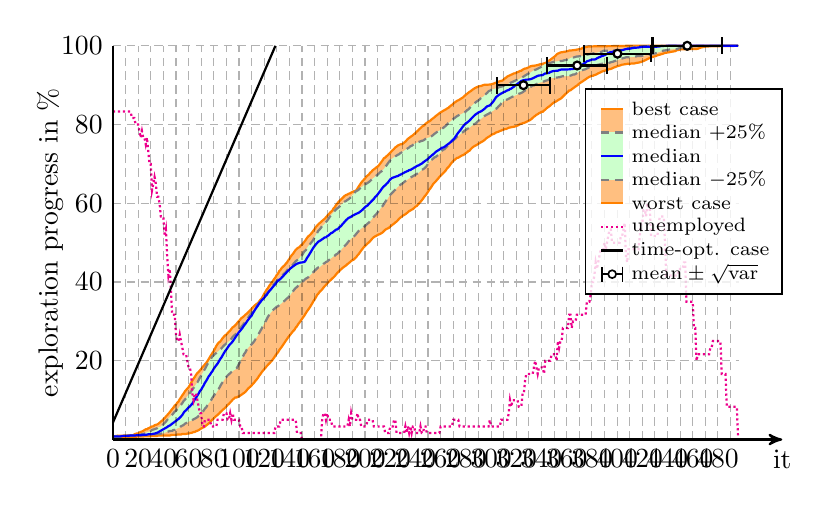 \begin{tikzpicture}[thick]


% plot data, scaled to 8cm
\begin{scope}[yscale=0.05, xscale=0.016]
\draw[draw=orange, fill=orange!50] (0.00, 0.50) -- (1.00, 0.57) -- (2.00, 0.57) -- (3.00, 0.57) -- (4.00, 0.57) -- (5.00, 0.57) -- (6.00, 0.57) -- (7.00, 0.64) -- (8.00, 0.64) -- (9.00, 0.64) -- (10.00, 0.64) -- (11.00, 0.64) -- (12.00, 0.64) -- (13.00, 0.67) -- (14.00, 0.67) -- (15.00, 0.67) -- (16.00, 0.67) -- (17.00, 0.67) -- (18.00, 0.67) -- (19.00, 0.75) -- (20.00, 0.75) -- (21.00, 0.75) -- (22.00, 0.75) -- (23.00, 0.75) -- (24.00, 0.75) -- (25.00, 0.82) -- (26.00, 0.84) -- (27.00, 0.84) -- (28.00, 0.84) -- (29.00, 0.84) -- (30.00, 0.84) -- (31.00, 0.92) -- (32.00, 0.92) -- (33.00, 0.92) -- (34.00, 0.92) -- (35.00, 0.92) -- (36.00, 1.02) -- (37.00, 1.02) -- (38.00, 1.02) -- (39.00, 1.02) -- (40.00, 1.02) -- (41.00, 1.02) -- (42.00, 1.02) -- (43.00, 1.02) -- (44.00, 1.02) -- (45.00, 1.02) -- (46.00, 1.11) -- (47.00, 1.18) -- (48.00, 1.18) -- (49.00, 1.18) -- (50.00, 1.18) -- (51.00, 1.27) -- (52.00, 1.27) -- (53.00, 1.27) -- (54.00, 1.27) -- (55.00, 1.41) -- (56.00, 1.43) -- (57.00, 1.43) -- (58.00, 1.43) -- (59.00, 1.51) -- (60.00, 1.51) -- (61.00, 1.66) -- (62.00, 1.68) -- (63.00, 1.77) -- (64.00, 1.92) -- (65.00, 1.94) -- (66.00, 2.14) -- (67.00, 2.24) -- (68.00, 2.38) -- (69.00, 2.60) -- (70.00, 2.80) -- (71.00, 2.99) -- (72.00, 3.11) -- (73.00, 3.31) -- (74.00, 3.60) -- (75.00, 3.82) -- (76.00, 4.09) -- (77.00, 4.41) -- (78.00, 4.77) -- (79.00, 5.09) -- (80.00, 5.36) -- (81.00, 5.72) -- (82.00, 5.99) -- (83.00, 6.25) -- (84.00, 6.54) -- (85.00, 6.89) -- (86.00, 7.19) -- (87.00, 7.50) -- (88.00, 7.77) -- (89.00, 8.08) -- (90.00, 8.38) -- (91.00, 8.80) -- (92.00, 9.04) -- (93.00, 9.43) -- (94.00, 9.73) -- (95.00, 10.14) -- (96.00, 10.39) -- (97.00, 10.67) -- (98.00, 10.67) -- (99.00, 10.86) -- (100.00, 10.99) -- (101.00, 11.18) -- (102.00, 11.38) -- (103.00, 11.64) -- (104.00, 11.83) -- (105.00, 12.09) -- (106.00, 12.46) -- (107.00, 12.84) -- (108.00, 13.16) -- (109.00, 13.42) -- (110.00, 13.74) -- (111.00, 14.15) -- (112.00, 14.45) -- (113.00, 14.90) -- (114.00, 15.24) -- (115.00, 15.67) -- (116.00, 16.19) -- (117.00, 16.59) -- (118.00, 17.09) -- (119.00, 17.48) -- (120.00, 17.86) -- (121.00, 18.22) -- (122.00, 18.63) -- (123.00, 18.98) -- (124.00, 19.30) -- (125.00, 19.65) -- (126.00, 20.00) -- (127.00, 20.41) -- (128.00, 20.87) -- (129.00, 21.38) -- (130.00, 21.83) -- (131.00, 22.17) -- (132.00, 22.75) -- (133.00, 23.17) -- (134.00, 23.58) -- (135.00, 24.08) -- (136.00, 24.53) -- (137.00, 25.04) -- (138.00, 25.48) -- (139.00, 25.95) -- (140.00, 26.34) -- (141.00, 26.77) -- (142.00, 27.17) -- (143.00, 27.56) -- (144.00, 27.87) -- (145.00, 28.42) -- (146.00, 28.78) -- (147.00, 29.32) -- (148.00, 29.72) -- (149.00, 30.16) -- (150.00, 30.65) -- (151.00, 31.11) -- (152.00, 31.53) -- (153.00, 32.09) -- (154.00, 32.58) -- (155.00, 33.03) -- (156.00, 33.46) -- (157.00, 34.00) -- (158.00, 34.53) -- (159.00, 35.13) -- (160.00, 35.57) -- (161.00, 36.11) -- (162.00, 36.73) -- (163.00, 37.06) -- (164.00, 37.53) -- (165.00, 37.81) -- (166.00, 38.13) -- (167.00, 38.58) -- (168.00, 38.95) -- (169.00, 39.27) -- (170.00, 39.66) -- (171.00, 39.98) -- (172.00, 40.29) -- (173.00, 40.59) -- (174.00, 40.91) -- (175.00, 41.19) -- (176.00, 41.52) -- (177.00, 41.91) -- (178.00, 42.33) -- (179.00, 42.61) -- (180.00, 42.97) -- (181.00, 43.25) -- (182.00, 43.52) -- (183.00, 43.78) -- (184.00, 44.02) -- (185.00, 44.24) -- (186.00, 44.55) -- (187.00, 44.78) -- (188.00, 45.05) -- (189.00, 45.34) -- (190.00, 45.58) -- (191.00, 45.70) -- (192.00, 46.05) -- (193.00, 46.30) -- (194.00, 46.76) -- (195.00, 47.11) -- (196.00, 47.57) -- (197.00, 48.02) -- (198.00, 48.42) -- (199.00, 48.85) -- (200.00, 49.18) -- (201.00, 49.46) -- (202.00, 49.80) -- (203.00, 50.05) -- (204.00, 50.38) -- (205.00, 50.75) -- (206.00, 51.12) -- (207.00, 51.41) -- (208.00, 51.59) -- (209.00, 51.75) -- (210.00, 51.95) -- (211.00, 52.10) -- (212.00, 52.20) -- (213.00, 52.43) -- (214.00, 52.61) -- (215.00, 52.94) -- (216.00, 53.26) -- (217.00, 53.48) -- (218.00, 53.61) -- (219.00, 53.78) -- (220.00, 54.08) -- (221.00, 54.36) -- (222.00, 54.61) -- (223.00, 54.83) -- (224.00, 55.14) -- (225.00, 55.35) -- (226.00, 55.69) -- (227.00, 56.05) -- (228.00, 56.36) -- (229.00, 56.59) -- (230.00, 56.87) -- (231.00, 57.03) -- (232.00, 57.22) -- (233.00, 57.47) -- (234.00, 57.72) -- (235.00, 58.03) -- (236.00, 58.16) -- (237.00, 58.38) -- (238.00, 58.54) -- (239.00, 58.83) -- (240.00, 59.15) -- (241.00, 59.31) -- (242.00, 59.66) -- (243.00, 60.02) -- (244.00, 60.37) -- (245.00, 60.75) -- (246.00, 61.16) -- (247.00, 61.65) -- (248.00, 62.03) -- (249.00, 62.45) -- (250.00, 62.94) -- (251.00, 63.47) -- (252.00, 63.85) -- (253.00, 64.35) -- (254.00, 64.87) -- (255.00, 65.23) -- (256.00, 65.54) -- (257.00, 65.91) -- (258.00, 66.29) -- (259.00, 66.67) -- (260.00, 66.99) -- (261.00, 67.32) -- (262.00, 67.66) -- (263.00, 67.97) -- (264.00, 68.32) -- (265.00, 68.83) -- (266.00, 69.14) -- (267.00, 69.52) -- (268.00, 70.00) -- (269.00, 70.39) -- (270.00, 70.75) -- (271.00, 71.01) -- (272.00, 71.28) -- (273.00, 71.53) -- (274.00, 71.58) -- (275.00, 71.79) -- (276.00, 71.99) -- (277.00, 72.17) -- (278.00, 72.26) -- (279.00, 72.50) -- (280.00, 72.76) -- (281.00, 72.95) -- (282.00, 73.25) -- (283.00, 73.38) -- (284.00, 73.81) -- (285.00, 74.11) -- (286.00, 74.36) -- (287.00, 74.56) -- (288.00, 74.71) -- (289.00, 74.90) -- (290.00, 75.13) -- (291.00, 75.30) -- (292.00, 75.52) -- (293.00, 75.67) -- (294.00, 75.88) -- (295.00, 76.13) -- (296.00, 76.44) -- (297.00, 76.68) -- (298.00, 76.87) -- (299.00, 77.06) -- (300.00, 77.29) -- (301.00, 77.54) -- (302.00, 77.58) -- (303.00, 77.77) -- (304.00, 77.98) -- (305.00, 78.09) -- (306.00, 78.20) -- (307.00, 78.37) -- (308.00, 78.46) -- (309.00, 78.63) -- (310.00, 78.72) -- (311.00, 78.87) -- (312.00, 78.87) -- (313.00, 79.02) -- (314.00, 79.19) -- (315.00, 79.25) -- (316.00, 79.32) -- (317.00, 79.40) -- (318.00, 79.43) -- (319.00, 79.51) -- (320.00, 79.64) -- (321.00, 79.75) -- (322.00, 79.92) -- (323.00, 80.12) -- (324.00, 80.19) -- (325.00, 80.32) -- (326.00, 80.39) -- (327.00, 80.53) -- (328.00, 80.69) -- (329.00, 80.84) -- (330.00, 81.01) -- (331.00, 81.17) -- (332.00, 81.40) -- (333.00, 81.69) -- (334.00, 82.00) -- (335.00, 82.18) -- (336.00, 82.49) -- (337.00, 82.63) -- (338.00, 82.87) -- (339.00, 83.02) -- (340.00, 83.24) -- (341.00, 83.26) -- (342.00, 83.56) -- (343.00, 83.80) -- (344.00, 84.13) -- (345.00, 84.36) -- (346.00, 84.58) -- (347.00, 84.84) -- (348.00, 85.14) -- (349.00, 85.40) -- (350.00, 85.65) -- (351.00, 85.76) -- (352.00, 85.98) -- (353.00, 86.16) -- (354.00, 86.38) -- (355.00, 86.52) -- (356.00, 86.79) -- (357.00, 87.10) -- (358.00, 87.43) -- (359.00, 87.74) -- (360.00, 88.03) -- (361.00, 88.33) -- (362.00, 88.64) -- (363.00, 88.69) -- (364.00, 88.97) -- (365.00, 89.20) -- (366.00, 89.42) -- (367.00, 89.67) -- (368.00, 89.86) -- (369.00, 90.12) -- (370.00, 90.42) -- (371.00, 90.64) -- (372.00, 90.84) -- (373.00, 91.05) -- (374.00, 91.28) -- (375.00, 91.49) -- (376.00, 91.72) -- (377.00, 91.93) -- (378.00, 92.11) -- (379.00, 92.28) -- (380.00, 92.38) -- (381.00, 92.40) -- (382.00, 92.59) -- (383.00, 92.64) -- (384.00, 92.81) -- (385.00, 93.01) -- (386.00, 93.13) -- (387.00, 93.30) -- (388.00, 93.46) -- (389.00, 93.57) -- (390.00, 93.69) -- (391.00, 93.76) -- (392.00, 93.84) -- (393.00, 93.97) -- (394.00, 94.12) -- (395.00, 94.12) -- (396.00, 94.27) -- (397.00, 94.43) -- (398.00, 94.56) -- (399.00, 94.66) -- (400.00, 94.81) -- (401.00, 94.90) -- (402.00, 94.98) -- (403.00, 95.09) -- (404.00, 95.21) -- (405.00, 95.24) -- (406.00, 95.31) -- (407.00, 95.36) -- (408.00, 95.42) -- (409.00, 95.42) -- (410.00, 95.42) -- (411.00, 95.48) -- (412.00, 95.48) -- (413.00, 95.49) -- (414.00, 95.55) -- (415.00, 95.63) -- (416.00, 95.70) -- (417.00, 95.73) -- (418.00, 95.81) -- (419.00, 95.91) -- (420.00, 96.02) -- (421.00, 96.15) -- (422.00, 96.30) -- (423.00, 96.44) -- (424.00, 96.62) -- (425.00, 96.76) -- (426.00, 96.94) -- (427.00, 97.10) -- (428.00, 97.15) -- (429.00, 97.25) -- (430.00, 97.33) -- (431.00, 97.44) -- (432.00, 97.60) -- (433.00, 97.69) -- (434.00, 97.76) -- (435.00, 97.86) -- (436.00, 97.94) -- (437.00, 98.08) -- (438.00, 98.19) -- (439.00, 98.24) -- (440.00, 98.30) -- (441.00, 98.34) -- (442.00, 98.40) -- (443.00, 98.49) -- (444.00, 98.53) -- (445.00, 98.59) -- (446.00, 98.64) -- (447.00, 98.80) -- (448.00, 98.94) -- (449.00, 98.95) -- (450.00, 99.07) -- (451.00, 99.11) -- (452.00, 99.11) -- (453.00, 99.12) -- (454.00, 99.14) -- (455.00, 99.14) -- (456.00, 99.15) -- (457.00, 99.15) -- (458.00, 99.16) -- (459.00, 99.16) -- (460.00, 99.16) -- (461.00, 99.17) -- (462.00, 99.18) -- (463.00, 99.20) -- (464.00, 99.25) -- (465.00, 99.38) -- (466.00, 99.51) -- (467.00, 99.61) -- (468.00, 99.66) -- (469.00, 99.72) -- (470.00, 99.79) -- (471.00, 99.79) -- (472.00, 99.83) -- (473.00, 99.86) -- (474.00, 99.87) -- (475.00, 99.87) -- (476.00, 99.88) -- (477.00, 99.88) -- (478.00, 99.91) -- (479.00, 99.91) -- (480.00, 99.91) -- (481.00, 99.91) -- (482.00, 99.92) -- (483.00, 99.92) -- (484.00, 99.92) -- (485.00, 99.92) -- (486.00, 99.92) -- (487.00, 99.92) -- (488.00, 99.92) -- (489.00, 99.93) -- (490.00, 99.94) -- (491.00, 99.94) -- (492.00, 99.96) -- (493.00, 99.98) -- (494.00, 99.99) -- (495.00, 99.99) -- (496.00, 100.00) -- (496.00, 100.00) -- (495.00, 100.00) -- (494.00, 100.00) -- (493.00, 100.00) -- (492.00, 100.00) -- (491.00, 100.00) -- (490.00, 100.00) -- (489.00, 100.00) -- (488.00, 100.00) -- (487.00, 100.00) -- (486.00, 100.00) -- (485.00, 100.00) -- (484.00, 100.00) -- (483.00, 100.00) -- (482.00, 100.00) -- (481.00, 100.00) -- (480.00, 100.00) -- (479.00, 100.00) -- (478.00, 100.00) -- (477.00, 100.00) -- (476.00, 100.00) -- (475.00, 100.00) -- (474.00, 100.00) -- (473.00, 100.00) -- (472.00, 100.00) -- (471.00, 100.00) -- (470.00, 100.00) -- (469.00, 100.00) -- (468.00, 100.00) -- (467.00, 100.00) -- (466.00, 100.00) -- (465.00, 100.00) -- (464.00, 100.00) -- (463.00, 100.00) -- (462.00, 100.00) -- (461.00, 100.00) -- (460.00, 100.00) -- (459.00, 100.00) -- (458.00, 100.00) -- (457.00, 100.00) -- (456.00, 100.00) -- (455.00, 100.00) -- (454.00, 100.00) -- (453.00, 100.00) -- (452.00, 100.00) -- (451.00, 100.00) -- (450.00, 100.00) -- (449.00, 100.00) -- (448.00, 100.00) -- (447.00, 100.00) -- (446.00, 100.00) -- (445.00, 100.00) -- (444.00, 100.00) -- (443.00, 100.00) -- (442.00, 100.00) -- (441.00, 100.00) -- (440.00, 100.00) -- (439.00, 100.00) -- (438.00, 100.00) -- (437.00, 100.00) -- (436.00, 100.00) -- (435.00, 100.00) -- (434.00, 100.00) -- (433.00, 100.00) -- (432.00, 100.00) -- (431.00, 100.00) -- (430.00, 100.00) -- (429.00, 100.00) -- (428.00, 100.00) -- (427.00, 100.00) -- (426.00, 100.00) -- (425.00, 100.00) -- (424.00, 100.00) -- (423.00, 100.00) -- (422.00, 100.00) -- (421.00, 100.00) -- (420.00, 100.00) -- (419.00, 100.00) -- (418.00, 100.00) -- (417.00, 100.00) -- (416.00, 100.00) -- (415.00, 100.00) -- (414.00, 100.00) -- (413.00, 100.00) -- (412.00, 100.00) -- (411.00, 100.00) -- (410.00, 100.00) -- (409.00, 100.00) -- (408.00, 100.00) -- (407.00, 100.00) -- (406.00, 99.96) -- (405.00, 99.95) -- (404.00, 99.95) -- (403.00, 99.95) -- (402.00, 99.95) -- (401.00, 99.95) -- (400.00, 99.95) -- (399.00, 99.95) -- (398.00, 99.94) -- (397.00, 99.93) -- (396.00, 99.92) -- (395.00, 99.92) -- (394.00, 99.92) -- (393.00, 99.92) -- (392.00, 99.91) -- (391.00, 99.91) -- (390.00, 99.91) -- (389.00, 99.91) -- (388.00, 99.91) -- (387.00, 99.91) -- (386.00, 99.91) -- (385.00, 99.91) -- (384.00, 99.91) -- (383.00, 99.89) -- (382.00, 99.87) -- (381.00, 99.86) -- (380.00, 99.85) -- (379.00, 99.85) -- (378.00, 99.81) -- (377.00, 99.81) -- (376.00, 99.73) -- (375.00, 99.66) -- (374.00, 99.63) -- (373.00, 99.51) -- (372.00, 99.33) -- (371.00, 99.20) -- (370.00, 99.16) -- (369.00, 99.09) -- (368.00, 99.04) -- (367.00, 98.94) -- (366.00, 98.92) -- (365.00, 98.89) -- (364.00, 98.84) -- (363.00, 98.82) -- (362.00, 98.79) -- (361.00, 98.67) -- (360.00, 98.60) -- (359.00, 98.51) -- (358.00, 98.50) -- (357.00, 98.41) -- (356.00, 98.36) -- (355.00, 98.31) -- (354.00, 98.15) -- (353.00, 98.01) -- (352.00, 97.80) -- (351.00, 97.43) -- (350.00, 97.18) -- (349.00, 96.94) -- (348.00, 96.70) -- (347.00, 96.46) -- (346.00, 96.24) -- (345.00, 96.07) -- (344.00, 95.80) -- (343.00, 95.60) -- (342.00, 95.54) -- (341.00, 95.44) -- (340.00, 95.39) -- (339.00, 95.33) -- (338.00, 95.20) -- (337.00, 95.12) -- (336.00, 95.05) -- (335.00, 94.99) -- (334.00, 94.92) -- (333.00, 94.92) -- (332.00, 94.86) -- (331.00, 94.76) -- (330.00, 94.57) -- (329.00, 94.41) -- (328.00, 94.28) -- (327.00, 94.23) -- (326.00, 94.10) -- (325.00, 93.92) -- (324.00, 93.67) -- (323.00, 93.63) -- (322.00, 93.44) -- (321.00, 93.30) -- (320.00, 93.18) -- (319.00, 93.01) -- (318.00, 92.99) -- (317.00, 92.79) -- (316.00, 92.68) -- (315.00, 92.51) -- (314.00, 92.38) -- (313.00, 92.23) -- (312.00, 91.94) -- (311.00, 91.74) -- (310.00, 91.44) -- (309.00, 91.16) -- (308.00, 91.09) -- (307.00, 91.01) -- (306.00, 90.88) -- (305.00, 90.77) -- (304.00, 90.64) -- (303.00, 90.56) -- (302.00, 90.39) -- (301.00, 90.31) -- (300.00, 90.21) -- (299.00, 90.16) -- (298.00, 90.14) -- (297.00, 90.12) -- (296.00, 90.11) -- (295.00, 90.11) -- (294.00, 90.04) -- (293.00, 89.91) -- (292.00, 89.78) -- (291.00, 89.76) -- (290.00, 89.67) -- (289.00, 89.53) -- (288.00, 89.40) -- (287.00, 89.22) -- (286.00, 89.00) -- (285.00, 88.79) -- (284.00, 88.51) -- (283.00, 88.33) -- (282.00, 88.08) -- (281.00, 87.82) -- (280.00, 87.56) -- (279.00, 87.29) -- (278.00, 86.98) -- (277.00, 86.74) -- (276.00, 86.56) -- (275.00, 86.34) -- (274.00, 86.17) -- (273.00, 86.03) -- (272.00, 85.78) -- (271.00, 85.59) -- (270.00, 85.28) -- (269.00, 85.00) -- (268.00, 84.78) -- (267.00, 84.52) -- (266.00, 84.21) -- (265.00, 84.07) -- (264.00, 83.82) -- (263.00, 83.67) -- (262.00, 83.47) -- (261.00, 83.30) -- (260.00, 83.10) -- (259.00, 82.88) -- (258.00, 82.62) -- (257.00, 82.38) -- (256.00, 82.12) -- (255.00, 81.84) -- (254.00, 81.59) -- (253.00, 81.36) -- (252.00, 81.04) -- (251.00, 80.82) -- (250.00, 80.65) -- (249.00, 80.42) -- (248.00, 80.20) -- (247.00, 79.81) -- (246.00, 79.64) -- (245.00, 79.42) -- (244.00, 79.08) -- (243.00, 78.84) -- (242.00, 78.45) -- (241.00, 78.19) -- (240.00, 77.83) -- (239.00, 77.60) -- (238.00, 77.29) -- (237.00, 77.06) -- (236.00, 76.85) -- (235.00, 76.61) -- (234.00, 76.37) -- (233.00, 76.01) -- (232.00, 75.65) -- (231.00, 75.40) -- (230.00, 75.14) -- (229.00, 75.02) -- (228.00, 74.97) -- (227.00, 74.82) -- (226.00, 74.67) -- (225.00, 74.39) -- (224.00, 74.20) -- (223.00, 73.81) -- (222.00, 73.52) -- (221.00, 73.21) -- (220.00, 72.83) -- (219.00, 72.51) -- (218.00, 72.20) -- (217.00, 71.94) -- (216.00, 71.60) -- (215.00, 71.46) -- (214.00, 70.96) -- (213.00, 70.50) -- (212.00, 70.09) -- (211.00, 69.66) -- (210.00, 69.32) -- (209.00, 69.13) -- (208.00, 68.84) -- (207.00, 68.62) -- (206.00, 68.37) -- (205.00, 67.98) -- (204.00, 67.74) -- (203.00, 67.28) -- (202.00, 67.05) -- (201.00, 66.75) -- (200.00, 66.32) -- (199.00, 65.97) -- (198.00, 65.65) -- (197.00, 65.22) -- (196.00, 64.77) -- (195.00, 64.28) -- (194.00, 63.77) -- (193.00, 63.26) -- (192.00, 63.12) -- (191.00, 63.02) -- (190.00, 62.90) -- (189.00, 62.71) -- (188.00, 62.50) -- (187.00, 62.44) -- (186.00, 62.23) -- (185.00, 62.10) -- (184.00, 61.93) -- (183.00, 61.64) -- (182.00, 61.31) -- (181.00, 60.98) -- (180.00, 60.67) -- (179.00, 60.35) -- (178.00, 59.93) -- (177.00, 59.57) -- (176.00, 59.02) -- (175.00, 58.73) -- (174.00, 58.12) -- (173.00, 57.85) -- (172.00, 57.52) -- (171.00, 57.15) -- (170.00, 56.82) -- (169.00, 56.45) -- (168.00, 56.08) -- (167.00, 55.82) -- (166.00, 55.54) -- (165.00, 55.22) -- (164.00, 55.00) -- (163.00, 54.69) -- (162.00, 54.34) -- (161.00, 53.97) -- (160.00, 53.47) -- (159.00, 53.02) -- (158.00, 52.57) -- (157.00, 52.20) -- (156.00, 51.86) -- (155.00, 51.63) -- (154.00, 51.21) -- (153.00, 50.73) -- (152.00, 50.30) -- (151.00, 49.90) -- (150.00, 49.49) -- (149.00, 49.27) -- (148.00, 48.86) -- (147.00, 48.74) -- (146.00, 48.46) -- (145.00, 48.18) -- (144.00, 47.73) -- (143.00, 47.23) -- (142.00, 46.88) -- (141.00, 46.48) -- (140.00, 45.86) -- (139.00, 45.46) -- (138.00, 44.92) -- (137.00, 44.60) -- (136.00, 44.20) -- (135.00, 43.92) -- (134.00, 43.62) -- (133.00, 43.12) -- (132.00, 42.81) -- (131.00, 42.15) -- (130.00, 41.82) -- (129.00, 41.21) -- (128.00, 40.79) -- (127.00, 40.31) -- (126.00, 39.88) -- (125.00, 39.45) -- (124.00, 39.04) -- (123.00, 38.47) -- (122.00, 38.08) -- (121.00, 37.55) -- (120.00, 37.06) -- (119.00, 36.37) -- (118.00, 35.85) -- (117.00, 35.51) -- (116.00, 35.08) -- (115.00, 34.62) -- (114.00, 34.45) -- (113.00, 34.19) -- (112.00, 33.89) -- (111.00, 33.61) -- (110.00, 33.20) -- (109.00, 32.86) -- (108.00, 32.55) -- (107.00, 32.22) -- (106.00, 31.91) -- (105.00, 31.69) -- (104.00, 31.36) -- (103.00, 31.07) -- (102.00, 30.88) -- (101.00, 30.49) -- (100.00, 30.11) -- (99.00, 29.78) -- (98.00, 29.33) -- (97.00, 29.01) -- (96.00, 28.71) -- (95.00, 28.51) -- (94.00, 28.12) -- (93.00, 27.67) -- (92.00, 27.38) -- (91.00, 27.05) -- (90.00, 26.66) -- (89.00, 26.46) -- (88.00, 26.13) -- (87.00, 25.75) -- (86.00, 25.26) -- (85.00, 24.84) -- (84.00, 24.66) -- (83.00, 24.27) -- (82.00, 23.75) -- (81.00, 23.12) -- (80.00, 22.48) -- (79.00, 22.03) -- (78.00, 21.50) -- (77.00, 21.00) -- (76.00, 20.44) -- (75.00, 19.93) -- (74.00, 19.47) -- (73.00, 19.12) -- (72.00, 18.72) -- (71.00, 18.38) -- (70.00, 17.89) -- (69.00, 17.56) -- (68.00, 17.16) -- (67.00, 16.91) -- (66.00, 16.47) -- (65.00, 15.94) -- (64.00, 15.48) -- (63.00, 14.96) -- (62.00, 14.44) -- (61.00, 13.83) -- (60.00, 13.28) -- (59.00, 12.93) -- (58.00, 12.57) -- (57.00, 12.19) -- (56.00, 11.64) -- (55.00, 11.22) -- (54.00, 10.71) -- (53.00, 10.25) -- (52.00, 9.63) -- (51.00, 9.36) -- (50.00, 8.83) -- (49.00, 8.64) -- (48.00, 8.14) -- (47.00, 7.75) -- (46.00, 7.35) -- (45.00, 6.90) -- (44.00, 6.57) -- (43.00, 6.18) -- (42.00, 5.85) -- (41.00, 5.42) -- (40.00, 5.16) -- (39.00, 4.77) -- (38.00, 4.57) -- (37.00, 4.26) -- (36.00, 4.00) -- (35.00, 3.80) -- (34.00, 3.73) -- (33.00, 3.62) -- (32.00, 3.34) -- (31.00, 3.34) -- (30.00, 3.18) -- (29.00, 2.96) -- (28.00, 2.85) -- (27.00, 2.60) -- (26.00, 2.59) -- (25.00, 2.41) -- (24.00, 2.18) -- (23.00, 2.04) -- (22.00, 1.94) -- (21.00, 1.77) -- (20.00, 1.55) -- (19.00, 1.55) -- (18.00, 1.46) -- (17.00, 1.31) -- (16.00, 1.12) -- (15.00, 1.12) -- (14.00, 1.12) -- (13.00, 1.09) -- (12.00, 1.04) -- (11.00, 1.04) -- (10.00, 1.04) -- (9.00, 1.04) -- (8.00, 0.98) -- (7.00, 0.97) -- (6.00, 0.97) -- (5.00, 0.97) -- (4.00, 0.97) -- (3.00, 0.91) -- (2.00, 0.88) -- (1.00, 0.83) -- (0.00, 0.72);
\draw[gray, densely dashed, fill=green!20] (0.00, 0.63) -- (1.00, 0.72) -- (2.00, 0.73) -- (3.00, 0.73) -- (4.00, 0.73) -- (5.00, 0.73) -- (6.00, 0.73) -- (7.00, 0.84) -- (8.00, 0.84) -- (9.00, 0.84) -- (10.00, 0.84) -- (11.00, 0.84) -- (12.00, 0.84) -- (13.00, 0.93) -- (14.00, 0.98) -- (15.00, 1.01) -- (16.00, 1.01) -- (17.00, 1.02) -- (18.00, 1.02) -- (19.00, 1.04) -- (20.00, 1.04) -- (21.00, 1.05) -- (22.00, 1.05) -- (23.00, 1.05) -- (24.00, 1.10) -- (25.00, 1.11) -- (26.00, 1.12) -- (27.00, 1.12) -- (28.00, 1.12) -- (29.00, 1.12) -- (30.00, 1.12) -- (31.00, 1.18) -- (32.00, 1.18) -- (33.00, 1.29) -- (34.00, 1.38) -- (35.00, 1.38) -- (36.00, 1.38) -- (37.00, 1.38) -- (38.00, 1.48) -- (39.00, 1.55) -- (40.00, 1.61) -- (41.00, 1.73) -- (42.00, 1.82) -- (43.00, 1.96) -- (44.00, 2.04) -- (45.00, 2.15) -- (46.00, 2.20) -- (47.00, 2.20) -- (48.00, 2.45) -- (49.00, 2.45) -- (50.00, 2.60) -- (51.00, 2.80) -- (52.00, 2.97) -- (53.00, 3.08) -- (54.00, 3.38) -- (55.00, 3.54) -- (56.00, 3.66) -- (57.00, 3.99) -- (58.00, 4.17) -- (59.00, 4.31) -- (60.00, 4.52) -- (61.00, 4.71) -- (62.00, 4.79) -- (63.00, 4.95) -- (64.00, 5.17) -- (65.00, 5.31) -- (66.00, 5.49) -- (67.00, 5.70) -- (68.00, 6.00) -- (69.00, 6.20) -- (70.00, 6.54) -- (71.00, 6.99) -- (72.00, 7.37) -- (73.00, 7.88) -- (74.00, 8.18) -- (75.00, 8.74) -- (76.00, 9.23) -- (77.00, 9.54) -- (78.00, 10.06) -- (79.00, 10.65) -- (80.00, 11.10) -- (81.00, 11.56) -- (82.00, 11.83) -- (83.00, 12.42) -- (84.00, 12.90) -- (85.00, 13.49) -- (86.00, 14.09) -- (87.00, 14.54) -- (88.00, 15.00) -- (89.00, 15.52) -- (90.00, 15.89) -- (91.00, 16.29) -- (92.00, 16.57) -- (93.00, 16.85) -- (94.00, 17.15) -- (95.00, 17.35) -- (96.00, 17.63) -- (97.00, 17.78) -- (98.00, 18.05) -- (99.00, 18.57) -- (100.00, 19.20) -- (101.00, 19.80) -- (102.00, 20.53) -- (103.00, 20.97) -- (104.00, 21.69) -- (105.00, 22.08) -- (106.00, 22.75) -- (107.00, 23.22) -- (108.00, 23.59) -- (109.00, 23.88) -- (110.00, 24.20) -- (111.00, 24.53) -- (112.00, 24.92) -- (113.00, 25.46) -- (114.00, 25.91) -- (115.00, 26.40) -- (116.00, 27.05) -- (117.00, 27.62) -- (118.00, 28.17) -- (119.00, 28.86) -- (120.00, 29.50) -- (121.00, 29.95) -- (122.00, 30.56) -- (123.00, 31.19) -- (124.00, 31.66) -- (125.00, 32.13) -- (126.00, 32.52) -- (127.00, 32.87) -- (128.00, 33.19) -- (129.00, 33.45) -- (130.00, 33.74) -- (131.00, 33.88) -- (132.00, 34.13) -- (133.00, 34.43) -- (134.00, 34.65) -- (135.00, 34.98) -- (136.00, 35.20) -- (137.00, 35.51) -- (138.00, 35.82) -- (139.00, 36.03) -- (140.00, 36.45) -- (141.00, 36.87) -- (142.00, 37.34) -- (143.00, 37.72) -- (144.00, 38.15) -- (145.00, 38.52) -- (146.00, 38.72) -- (147.00, 39.10) -- (148.00, 39.36) -- (149.00, 39.72) -- (150.00, 40.02) -- (151.00, 40.22) -- (152.00, 40.56) -- (153.00, 40.86) -- (154.00, 41.01) -- (155.00, 41.23) -- (156.00, 41.58) -- (157.00, 41.88) -- (158.00, 42.24) -- (159.00, 42.55) -- (160.00, 42.86) -- (161.00, 43.15) -- (162.00, 43.49) -- (163.00, 43.73) -- (164.00, 43.77) -- (165.00, 44.11) -- (166.00, 44.34) -- (167.00, 44.63) -- (168.00, 44.81) -- (169.00, 45.11) -- (170.00, 45.20) -- (171.00, 45.50) -- (172.00, 45.75) -- (173.00, 46.03) -- (174.00, 46.25) -- (175.00, 46.55) -- (176.00, 46.70) -- (177.00, 47.01) -- (178.00, 47.15) -- (179.00, 47.51) -- (180.00, 47.86) -- (181.00, 48.18) -- (182.00, 48.59) -- (183.00, 48.92) -- (184.00, 49.21) -- (185.00, 49.54) -- (186.00, 49.93) -- (187.00, 50.33) -- (188.00, 50.70) -- (189.00, 51.02) -- (190.00, 51.30) -- (191.00, 51.51) -- (192.00, 51.83) -- (193.00, 52.23) -- (194.00, 52.61) -- (195.00, 52.99) -- (196.00, 53.30) -- (197.00, 53.60) -- (198.00, 53.80) -- (199.00, 54.02) -- (200.00, 54.21) -- (201.00, 54.54) -- (202.00, 54.85) -- (203.00, 55.08) -- (204.00, 55.50) -- (205.00, 55.77) -- (206.00, 56.32) -- (207.00, 56.57) -- (208.00, 56.96) -- (209.00, 57.27) -- (210.00, 57.70) -- (211.00, 58.09) -- (212.00, 58.58) -- (213.00, 59.01) -- (214.00, 59.32) -- (215.00, 59.80) -- (216.00, 60.34) -- (217.00, 60.79) -- (218.00, 61.20) -- (219.00, 61.76) -- (220.00, 62.13) -- (221.00, 62.50) -- (222.00, 62.81) -- (223.00, 63.15) -- (224.00, 63.46) -- (225.00, 63.79) -- (226.00, 64.21) -- (227.00, 64.38) -- (228.00, 64.70) -- (229.00, 64.90) -- (230.00, 65.10) -- (231.00, 65.40) -- (232.00, 65.63) -- (233.00, 65.86) -- (234.00, 66.11) -- (235.00, 66.32) -- (236.00, 66.52) -- (237.00, 66.71) -- (238.00, 66.89) -- (239.00, 67.07) -- (240.00, 67.26) -- (241.00, 67.47) -- (242.00, 67.63) -- (243.00, 67.93) -- (244.00, 68.20) -- (245.00, 68.52) -- (246.00, 68.63) -- (247.00, 68.87) -- (248.00, 69.16) -- (249.00, 69.53) -- (250.00, 70.05) -- (251.00, 70.49) -- (252.00, 70.86) -- (253.00, 71.08) -- (254.00, 71.35) -- (255.00, 71.65) -- (256.00, 71.75) -- (257.00, 72.02) -- (258.00, 72.23) -- (259.00, 72.58) -- (260.00, 73.00) -- (261.00, 73.34) -- (262.00, 73.65) -- (263.00, 73.71) -- (264.00, 74.10) -- (265.00, 74.38) -- (266.00, 74.70) -- (267.00, 74.97) -- (268.00, 75.40) -- (269.00, 75.67) -- (270.00, 76.01) -- (271.00, 76.26) -- (272.00, 76.52) -- (273.00, 76.91) -- (274.00, 77.08) -- (275.00, 77.38) -- (276.00, 77.65) -- (277.00, 77.91) -- (278.00, 78.14) -- (279.00, 78.45) -- (280.00, 78.61) -- (281.00, 78.90) -- (282.00, 79.03) -- (283.00, 79.28) -- (284.00, 79.51) -- (285.00, 79.78) -- (286.00, 79.97) -- (287.00, 80.17) -- (288.00, 80.30) -- (289.00, 80.67) -- (290.00, 80.93) -- (291.00, 81.24) -- (292.00, 81.45) -- (293.00, 81.69) -- (294.00, 82.03) -- (295.00, 82.22) -- (296.00, 82.40) -- (297.00, 82.58) -- (298.00, 82.71) -- (299.00, 82.94) -- (300.00, 83.14) -- (301.00, 83.40) -- (302.00, 83.55) -- (303.00, 83.85) -- (304.00, 84.00) -- (305.00, 84.27) -- (306.00, 84.65) -- (307.00, 84.91) -- (308.00, 85.32) -- (309.00, 85.60) -- (310.00, 85.87) -- (311.00, 86.11) -- (312.00, 86.26) -- (313.00, 86.39) -- (314.00, 86.56) -- (315.00, 86.74) -- (316.00, 86.90) -- (317.00, 87.07) -- (318.00, 87.20) -- (319.00, 87.37) -- (320.00, 87.49) -- (321.00, 87.65) -- (322.00, 87.81) -- (323.00, 87.91) -- (324.00, 88.04) -- (325.00, 88.20) -- (326.00, 88.44) -- (327.00, 88.65) -- (328.00, 88.89) -- (329.00, 89.09) -- (330.00, 89.37) -- (331.00, 89.54) -- (332.00, 89.67) -- (333.00, 89.91) -- (334.00, 89.92) -- (335.00, 90.13) -- (336.00, 90.27) -- (337.00, 90.44) -- (338.00, 90.55) -- (339.00, 90.66) -- (340.00, 90.76) -- (341.00, 90.88) -- (342.00, 90.94) -- (343.00, 91.11) -- (344.00, 91.20) -- (345.00, 91.28) -- (346.00, 91.49) -- (347.00, 91.66) -- (348.00, 91.80) -- (349.00, 91.86) -- (350.00, 91.88) -- (351.00, 91.89) -- (352.00, 91.93) -- (353.00, 91.98) -- (354.00, 92.01) -- (355.00, 92.10) -- (356.00, 92.23) -- (357.00, 92.26) -- (358.00, 92.30) -- (359.00, 92.30) -- (360.00, 92.30) -- (361.00, 92.32) -- (362.00, 92.38) -- (363.00, 92.43) -- (364.00, 92.55) -- (365.00, 92.69) -- (366.00, 92.69) -- (367.00, 92.82) -- (368.00, 93.05) -- (369.00, 93.26) -- (370.00, 93.44) -- (371.00, 93.60) -- (372.00, 93.75) -- (373.00, 93.88) -- (374.00, 93.97) -- (375.00, 94.07) -- (376.00, 94.25) -- (377.00, 94.39) -- (378.00, 94.55) -- (379.00, 94.65) -- (380.00, 94.73) -- (381.00, 94.86) -- (382.00, 94.95) -- (383.00, 95.03) -- (384.00, 95.14) -- (385.00, 95.21) -- (386.00, 95.28) -- (387.00, 95.36) -- (388.00, 95.43) -- (389.00, 95.50) -- (390.00, 95.50) -- (391.00, 95.54) -- (392.00, 95.60) -- (393.00, 95.60) -- (394.00, 95.69) -- (395.00, 95.83) -- (396.00, 95.91) -- (397.00, 95.98) -- (398.00, 96.12) -- (399.00, 96.21) -- (400.00, 96.30) -- (401.00, 96.44) -- (402.00, 96.59) -- (403.00, 96.69) -- (404.00, 96.77) -- (405.00, 96.90) -- (406.00, 96.97) -- (407.00, 97.07) -- (408.00, 97.07) -- (409.00, 97.09) -- (410.00, 97.14) -- (411.00, 97.14) -- (412.00, 97.14) -- (413.00, 97.20) -- (414.00, 97.23) -- (415.00, 97.30) -- (416.00, 97.40) -- (417.00, 97.41) -- (418.00, 97.42) -- (419.00, 97.42) -- (420.00, 97.47) -- (421.00, 97.47) -- (422.00, 97.54) -- (423.00, 97.61) -- (424.00, 97.61) -- (425.00, 97.69) -- (426.00, 97.78) -- (427.00, 97.86) -- (428.00, 97.94) -- (429.00, 98.02) -- (430.00, 98.02) -- (431.00, 98.17) -- (432.00, 98.26) -- (433.00, 98.40) -- (434.00, 98.50) -- (435.00, 98.63) -- (436.00, 98.72) -- (437.00, 98.79) -- (438.00, 98.79) -- (439.00, 98.90) -- (440.00, 98.98) -- (441.00, 99.03) -- (442.00, 99.05) -- (443.00, 99.11) -- (444.00, 99.12) -- (445.00, 99.15) -- (446.00, 99.15) -- (447.00, 99.15) -- (448.00, 99.24) -- (449.00, 99.36) -- (450.00, 99.47) -- (451.00, 99.56) -- (452.00, 99.61) -- (453.00, 99.66) -- (454.00, 99.67) -- (455.00, 99.69) -- (456.00, 99.69) -- (457.00, 99.76) -- (458.00, 99.82) -- (459.00, 99.89) -- (460.00, 99.93) -- (461.00, 99.94) -- (462.00, 99.94) -- (463.00, 99.94) -- (464.00, 99.94) -- (465.00, 99.94) -- (466.00, 99.94) -- (467.00, 99.94) -- (468.00, 99.94) -- (469.00, 99.94) -- (470.00, 99.94) -- (471.00, 99.94) -- (472.00, 99.94) -- (473.00, 99.94) -- (474.00, 99.94) -- (475.00, 99.95) -- (476.00, 99.99) -- (477.00, 99.99) -- (478.00, 99.99) -- (479.00, 99.99) -- (480.00, 99.99) -- (481.00, 99.99) -- (482.00, 99.99) -- (483.00, 100.00) -- (484.00, 100.00) -- (485.00, 100.00) -- (486.00, 100.00) -- (487.00, 100.00) -- (488.00, 100.00) -- (489.00, 100.00) -- (490.00, 100.00) -- (491.00, 100.00) -- (492.00, 100.00) -- (493.00, 100.00) -- (494.00, 100.00) -- (495.00, 100.00) -- (496.00, 100.00) -- (496.00, 100.00) -- (495.00, 100.00) -- (494.00, 100.00) -- (493.00, 100.00) -- (492.00, 100.00) -- (491.00, 100.00) -- (490.00, 100.00) -- (489.00, 100.00) -- (488.00, 100.00) -- (487.00, 100.00) -- (486.00, 100.00) -- (485.00, 100.00) -- (484.00, 100.00) -- (483.00, 100.00) -- (482.00, 100.00) -- (481.00, 100.00) -- (480.00, 100.00) -- (479.00, 100.00) -- (478.00, 100.00) -- (477.00, 100.00) -- (476.00, 100.00) -- (475.00, 100.00) -- (474.00, 100.00) -- (473.00, 100.00) -- (472.00, 100.00) -- (471.00, 100.00) -- (470.00, 100.00) -- (469.00, 100.00) -- (468.00, 100.00) -- (467.00, 100.00) -- (466.00, 100.00) -- (465.00, 100.00) -- (464.00, 100.00) -- (463.00, 100.00) -- (462.00, 100.00) -- (461.00, 100.00) -- (460.00, 100.00) -- (459.00, 100.00) -- (458.00, 100.00) -- (457.00, 100.00) -- (456.00, 100.00) -- (455.00, 100.00) -- (454.00, 100.00) -- (453.00, 100.00) -- (452.00, 100.00) -- (451.00, 100.00) -- (450.00, 100.00) -- (449.00, 100.00) -- (448.00, 100.00) -- (447.00, 100.00) -- (446.00, 100.00) -- (445.00, 100.00) -- (444.00, 100.00) -- (443.00, 100.00) -- (442.00, 100.00) -- (441.00, 100.00) -- (440.00, 100.00) -- (439.00, 100.00) -- (438.00, 100.00) -- (437.00, 99.99) -- (436.00, 99.98) -- (435.00, 99.98) -- (434.00, 99.98) -- (433.00, 99.98) -- (432.00, 99.98) -- (431.00, 99.98) -- (430.00, 99.98) -- (429.00, 99.98) -- (428.00, 99.98) -- (427.00, 99.98) -- (426.00, 99.95) -- (425.00, 99.93) -- (424.00, 99.91) -- (423.00, 99.86) -- (422.00, 99.86) -- (421.00, 99.86) -- (420.00, 99.83) -- (419.00, 99.82) -- (418.00, 99.81) -- (417.00, 99.81) -- (416.00, 99.79) -- (415.00, 99.78) -- (414.00, 99.66) -- (413.00, 99.57) -- (412.00, 99.53) -- (411.00, 99.47) -- (410.00, 99.42) -- (409.00, 99.42) -- (408.00, 99.35) -- (407.00, 99.23) -- (406.00, 99.12) -- (405.00, 99.04) -- (404.00, 98.95) -- (403.00, 98.90) -- (402.00, 98.90) -- (401.00, 98.88) -- (400.00, 98.84) -- (399.00, 98.84) -- (398.00, 98.84) -- (397.00, 98.79) -- (396.00, 98.78) -- (395.00, 98.77) -- (394.00, 98.77) -- (393.00, 98.76) -- (392.00, 98.76) -- (391.00, 98.76) -- (390.00, 98.73) -- (389.00, 98.72) -- (388.00, 98.53) -- (387.00, 98.41) -- (386.00, 98.40) -- (385.00, 98.32) -- (384.00, 98.25) -- (383.00, 98.17) -- (382.00, 98.14) -- (381.00, 98.06) -- (380.00, 97.98) -- (379.00, 97.98) -- (378.00, 97.88) -- (377.00, 97.80) -- (376.00, 97.73) -- (375.00, 97.61) -- (374.00, 97.52) -- (373.00, 97.44) -- (372.00, 97.41) -- (371.00, 97.37) -- (370.00, 97.34) -- (369.00, 97.29) -- (368.00, 97.28) -- (367.00, 97.20) -- (366.00, 97.08) -- (365.00, 97.04) -- (364.00, 97.03) -- (363.00, 96.90) -- (362.00, 96.73) -- (361.00, 96.52) -- (360.00, 96.45) -- (359.00, 96.37) -- (358.00, 96.31) -- (357.00, 96.20) -- (356.00, 96.14) -- (355.00, 96.13) -- (354.00, 96.10) -- (353.00, 96.08) -- (352.00, 96.06) -- (351.00, 96.06) -- (350.00, 95.94) -- (349.00, 95.86) -- (348.00, 95.76) -- (347.00, 95.68) -- (346.00, 95.61) -- (345.00, 95.49) -- (344.00, 95.46) -- (343.00, 95.41) -- (342.00, 95.16) -- (341.00, 94.96) -- (340.00, 94.71) -- (339.00, 94.50) -- (338.00, 94.37) -- (337.00, 94.18) -- (336.00, 94.01) -- (335.00, 93.92) -- (334.00, 93.73) -- (333.00, 93.55) -- (332.00, 93.36) -- (331.00, 93.13) -- (330.00, 92.99) -- (329.00, 92.84) -- (328.00, 92.64) -- (327.00, 92.46) -- (326.00, 92.23) -- (325.00, 92.05) -- (324.00, 91.86) -- (323.00, 91.68) -- (322.00, 91.52) -- (321.00, 91.30) -- (320.00, 91.27) -- (319.00, 91.14) -- (318.00, 90.98) -- (317.00, 90.81) -- (316.00, 90.70) -- (315.00, 90.53) -- (314.00, 90.38) -- (313.00, 90.23) -- (312.00, 90.12) -- (311.00, 90.02) -- (310.00, 89.88) -- (309.00, 89.71) -- (308.00, 89.63) -- (307.00, 89.55) -- (306.00, 89.45) -- (305.00, 89.29) -- (304.00, 89.26) -- (303.00, 89.08) -- (302.00, 89.02) -- (301.00, 88.92) -- (300.00, 88.81) -- (299.00, 88.59) -- (298.00, 88.46) -- (297.00, 88.07) -- (296.00, 87.81) -- (295.00, 87.50) -- (294.00, 87.11) -- (293.00, 86.96) -- (292.00, 86.72) -- (291.00, 86.43) -- (290.00, 86.14) -- (289.00, 85.94) -- (288.00, 85.72) -- (287.00, 85.42) -- (286.00, 85.16) -- (285.00, 84.84) -- (284.00, 84.58) -- (283.00, 84.19) -- (282.00, 83.85) -- (281.00, 83.66) -- (280.00, 83.33) -- (279.00, 83.11) -- (278.00, 82.95) -- (277.00, 82.74) -- (276.00, 82.59) -- (275.00, 82.48) -- (274.00, 82.31) -- (273.00, 82.13) -- (272.00, 81.90) -- (271.00, 81.65) -- (270.00, 81.43) -- (269.00, 81.09) -- (268.00, 80.82) -- (267.00, 80.56) -- (266.00, 80.35) -- (265.00, 79.97) -- (264.00, 79.64) -- (263.00, 79.41) -- (262.00, 79.13) -- (261.00, 78.95) -- (260.00, 78.71) -- (259.00, 78.46) -- (258.00, 78.32) -- (257.00, 78.10) -- (256.00, 77.85) -- (255.00, 77.62) -- (254.00, 77.34) -- (253.00, 77.09) -- (252.00, 76.94) -- (251.00, 76.69) -- (250.00, 76.65) -- (249.00, 76.49) -- (248.00, 76.35) -- (247.00, 76.13) -- (246.00, 75.93) -- (245.00, 75.87) -- (244.00, 75.74) -- (243.00, 75.62) -- (242.00, 75.53) -- (241.00, 75.35) -- (240.00, 75.25) -- (239.00, 75.04) -- (238.00, 74.84) -- (237.00, 74.58) -- (236.00, 74.49) -- (235.00, 74.18) -- (234.00, 73.98) -- (233.00, 73.78) -- (232.00, 73.58) -- (231.00, 73.35) -- (230.00, 73.15) -- (229.00, 72.91) -- (228.00, 72.76) -- (227.00, 72.46) -- (226.00, 72.33) -- (225.00, 72.11) -- (224.00, 71.92) -- (223.00, 71.68) -- (222.00, 71.46) -- (221.00, 71.20) -- (220.00, 70.89) -- (219.00, 70.52) -- (218.00, 70.07) -- (217.00, 69.62) -- (216.00, 69.22) -- (215.00, 68.71) -- (214.00, 68.45) -- (213.00, 68.11) -- (212.00, 67.91) -- (211.00, 67.57) -- (210.00, 67.28) -- (209.00, 67.02) -- (208.00, 66.74) -- (207.00, 66.48) -- (206.00, 66.24) -- (205.00, 65.96) -- (204.00, 65.65) -- (203.00, 65.38) -- (202.00, 65.18) -- (201.00, 64.96) -- (200.00, 64.74) -- (199.00, 64.56) -- (198.00, 64.26) -- (197.00, 64.09) -- (196.00, 63.78) -- (195.00, 63.47) -- (194.00, 63.24) -- (193.00, 63.14) -- (192.00, 62.79) -- (191.00, 62.34) -- (190.00, 62.06) -- (189.00, 61.63) -- (188.00, 61.34) -- (187.00, 61.06) -- (186.00, 60.86) -- (185.00, 60.60) -- (184.00, 60.47) -- (183.00, 60.24) -- (182.00, 59.86) -- (181.00, 59.66) -- (180.00, 59.28) -- (179.00, 58.92) -- (178.00, 58.74) -- (177.00, 58.45) -- (176.00, 58.12) -- (175.00, 57.70) -- (174.00, 57.34) -- (173.00, 56.99) -- (172.00, 56.55) -- (171.00, 56.06) -- (170.00, 55.60) -- (169.00, 55.18) -- (168.00, 54.76) -- (167.00, 54.47) -- (166.00, 54.25) -- (165.00, 53.77) -- (164.00, 53.37) -- (163.00, 53.04) -- (162.00, 52.49) -- (161.00, 51.96) -- (160.00, 51.41) -- (159.00, 50.75) -- (158.00, 50.29) -- (157.00, 49.90) -- (156.00, 49.51) -- (155.00, 49.12) -- (154.00, 48.65) -- (153.00, 48.09) -- (152.00, 47.84) -- (151.00, 47.33) -- (150.00, 46.78) -- (149.00, 46.57) -- (148.00, 46.09) -- (147.00, 45.70) -- (146.00, 45.52) -- (145.00, 45.30) -- (144.00, 44.91) -- (143.00, 44.54) -- (142.00, 44.14) -- (141.00, 43.91) -- (140.00, 43.60) -- (139.00, 43.32) -- (138.00, 42.91) -- (137.00, 42.49) -- (136.00, 42.20) -- (135.00, 41.89) -- (134.00, 41.46) -- (133.00, 41.08) -- (132.00, 40.87) -- (131.00, 40.59) -- (130.00, 40.26) -- (129.00, 39.97) -- (128.00, 39.57) -- (127.00, 39.12) -- (126.00, 38.58) -- (125.00, 38.10) -- (124.00, 37.77) -- (123.00, 37.38) -- (122.00, 37.01) -- (121.00, 36.68) -- (120.00, 36.37) -- (119.00, 36.13) -- (118.00, 35.52) -- (117.00, 35.14) -- (116.00, 34.71) -- (115.00, 34.30) -- (114.00, 33.88) -- (113.00, 33.51) -- (112.00, 33.04) -- (111.00, 32.62) -- (110.00, 32.19) -- (109.00, 31.81) -- (108.00, 31.30) -- (107.00, 30.81) -- (106.00, 30.29) -- (105.00, 29.87) -- (104.00, 29.48) -- (103.00, 29.07) -- (102.00, 28.71) -- (101.00, 28.10) -- (100.00, 27.67) -- (99.00, 27.18) -- (98.00, 26.90) -- (97.00, 26.67) -- (96.00, 26.40) -- (95.00, 26.07) -- (94.00, 25.63) -- (93.00, 25.18) -- (92.00, 24.96) -- (91.00, 24.65) -- (90.00, 24.43) -- (89.00, 24.14) -- (88.00, 23.87) -- (87.00, 23.51) -- (86.00, 23.12) -- (85.00, 22.90) -- (84.00, 22.52) -- (83.00, 22.28) -- (82.00, 21.97) -- (81.00, 21.78) -- (80.00, 21.41) -- (79.00, 21.16) -- (78.00, 20.67) -- (77.00, 20.19) -- (76.00, 19.70) -- (75.00, 19.15) -- (74.00, 18.57) -- (73.00, 17.94) -- (72.00, 17.41) -- (71.00, 16.84) -- (70.00, 16.22) -- (69.00, 15.76) -- (68.00, 15.13) -- (67.00, 14.50) -- (66.00, 14.09) -- (65.00, 13.61) -- (64.00, 13.13) -- (63.00, 12.73) -- (62.00, 12.21) -- (61.00, 11.83) -- (60.00, 11.45) -- (59.00, 10.97) -- (58.00, 10.50) -- (57.00, 10.08) -- (56.00, 9.75) -- (55.00, 9.25) -- (54.00, 8.82) -- (53.00, 8.46) -- (52.00, 8.00) -- (51.00, 7.68) -- (50.00, 7.31) -- (49.00, 7.09) -- (48.00, 6.69) -- (47.00, 6.31) -- (46.00, 6.01) -- (45.00, 5.68) -- (44.00, 5.28) -- (43.00, 4.97) -- (42.00, 4.53) -- (41.00, 4.22) -- (40.00, 3.87) -- (39.00, 3.61) -- (38.00, 3.35) -- (37.00, 3.17) -- (36.00, 3.11) -- (35.00, 2.85) -- (34.00, 2.77) -- (33.00, 2.63) -- (32.00, 2.54) -- (31.00, 2.45) -- (30.00, 2.19) -- (29.00, 2.04) -- (28.00, 1.95) -- (27.00, 1.87) -- (26.00, 1.66) -- (25.00, 1.51) -- (24.00, 1.38) -- (23.00, 1.38) -- (22.00, 1.25) -- (21.00, 1.14) -- (20.00, 1.14) -- (19.00, 1.10) -- (18.00, 1.10) -- (17.00, 1.10) -- (16.00, 1.10) -- (15.00, 1.05) -- (14.00, 1.04) -- (13.00, 1.03) -- (12.00, 0.97) -- (11.00, 0.97) -- (10.00, 0.97) -- (9.00, 0.97) -- (8.00, 0.97) -- (7.00, 0.95) -- (6.00, 0.91) -- (5.00, 0.89) -- (4.00, 0.89) -- (3.00, 0.88) -- (2.00, 0.83) -- (1.00, 0.82) -- (0.00, 0.72);
\draw[blue] (0.00, 0.71) -- (1.00, 0.80) -- (2.00, 0.80) -- (3.00, 0.80) -- (4.00, 0.80) -- (5.00, 0.80) -- (6.00, 0.80) -- (7.00, 0.88) -- (8.00, 0.93) -- (9.00, 0.93) -- (10.00, 0.93) -- (11.00, 0.93) -- (12.00, 0.97) -- (13.00, 0.98) -- (14.00, 1.02) -- (15.00, 1.04) -- (16.00, 1.05) -- (17.00, 1.05) -- (18.00, 1.05) -- (19.00, 1.09) -- (20.00, 1.09) -- (21.00, 1.09) -- (22.00, 1.10) -- (23.00, 1.16) -- (24.00, 1.22) -- (25.00, 1.22) -- (26.00, 1.22) -- (27.00, 1.25) -- (28.00, 1.34) -- (29.00, 1.37) -- (30.00, 1.37) -- (31.00, 1.37) -- (32.00, 1.46) -- (33.00, 1.51) -- (34.00, 1.60) -- (35.00, 1.72) -- (36.00, 1.86) -- (37.00, 2.07) -- (38.00, 2.24) -- (39.00, 2.43) -- (40.00, 2.62) -- (41.00, 2.79) -- (42.00, 2.98) -- (43.00, 3.16) -- (44.00, 3.41) -- (45.00, 3.55) -- (46.00, 3.77) -- (47.00, 4.04) -- (48.00, 4.26) -- (49.00, 4.52) -- (50.00, 4.69) -- (51.00, 5.02) -- (52.00, 5.23) -- (53.00, 5.54) -- (54.00, 5.87) -- (55.00, 6.22) -- (56.00, 6.76) -- (57.00, 7.19) -- (58.00, 7.43) -- (59.00, 7.80) -- (60.00, 8.16) -- (61.00, 8.41) -- (62.00, 8.78) -- (63.00, 9.14) -- (64.00, 9.70) -- (65.00, 10.21) -- (66.00, 10.70) -- (67.00, 11.17) -- (68.00, 11.70) -- (69.00, 12.33) -- (70.00, 12.66) -- (71.00, 13.28) -- (72.00, 13.77) -- (73.00, 14.42) -- (74.00, 14.89) -- (75.00, 15.48) -- (76.00, 16.06) -- (77.00, 16.46) -- (78.00, 16.98) -- (79.00, 17.38) -- (80.00, 18.00) -- (81.00, 18.45) -- (82.00, 18.87) -- (83.00, 19.29) -- (84.00, 19.83) -- (85.00, 20.39) -- (86.00, 20.83) -- (87.00, 21.37) -- (88.00, 21.94) -- (89.00, 22.45) -- (90.00, 22.88) -- (91.00, 23.36) -- (92.00, 23.84) -- (93.00, 24.23) -- (94.00, 24.52) -- (95.00, 24.92) -- (96.00, 25.39) -- (97.00, 25.87) -- (98.00, 26.36) -- (99.00, 26.80) -- (100.00, 27.29) -- (101.00, 27.65) -- (102.00, 28.04) -- (103.00, 28.46) -- (104.00, 28.97) -- (105.00, 29.33) -- (106.00, 29.83) -- (107.00, 30.29) -- (108.00, 30.71) -- (109.00, 31.14) -- (110.00, 31.46) -- (111.00, 32.10) -- (112.00, 32.60) -- (113.00, 33.12) -- (114.00, 33.58) -- (115.00, 34.03) -- (116.00, 34.53) -- (117.00, 34.91) -- (118.00, 35.38) -- (119.00, 35.68) -- (120.00, 36.00) -- (121.00, 36.46) -- (122.00, 36.75) -- (123.00, 37.27) -- (124.00, 37.68) -- (125.00, 38.01) -- (126.00, 38.42) -- (127.00, 38.82) -- (128.00, 39.18) -- (129.00, 39.50) -- (130.00, 40.03) -- (131.00, 40.34) -- (132.00, 40.59) -- (133.00, 40.81) -- (134.00, 41.18) -- (135.00, 41.47) -- (136.00, 41.88) -- (137.00, 42.18) -- (138.00, 42.55) -- (139.00, 42.87) -- (140.00, 43.19) -- (141.00, 43.51) -- (142.00, 43.76) -- (143.00, 44.02) -- (144.00, 44.23) -- (145.00, 44.47) -- (146.00, 44.65) -- (147.00, 44.76) -- (148.00, 44.89) -- (149.00, 44.95) -- (150.00, 44.98) -- (151.00, 45.05) -- (152.00, 45.12) -- (153.00, 45.52) -- (154.00, 46.16) -- (155.00, 46.59) -- (156.00, 47.13) -- (157.00, 47.65) -- (158.00, 48.20) -- (159.00, 48.73) -- (160.00, 49.15) -- (161.00, 49.57) -- (162.00, 49.93) -- (163.00, 50.27) -- (164.00, 50.44) -- (165.00, 50.64) -- (166.00, 50.87) -- (167.00, 51.09) -- (168.00, 51.34) -- (169.00, 51.35) -- (170.00, 51.67) -- (171.00, 51.82) -- (172.00, 52.12) -- (173.00, 52.42) -- (174.00, 52.53) -- (175.00, 52.80) -- (176.00, 53.05) -- (177.00, 53.31) -- (178.00, 53.38) -- (179.00, 53.66) -- (180.00, 53.99) -- (181.00, 54.24) -- (182.00, 54.66) -- (183.00, 55.00) -- (184.00, 55.37) -- (185.00, 55.73) -- (186.00, 56.02) -- (187.00, 56.32) -- (188.00, 56.42) -- (189.00, 56.60) -- (190.00, 56.85) -- (191.00, 56.98) -- (192.00, 57.18) -- (193.00, 57.32) -- (194.00, 57.46) -- (195.00, 57.60) -- (196.00, 57.84) -- (197.00, 58.08) -- (198.00, 58.37) -- (199.00, 58.68) -- (200.00, 59.01) -- (201.00, 59.28) -- (202.00, 59.42) -- (203.00, 59.84) -- (204.00, 60.12) -- (205.00, 60.49) -- (206.00, 60.80) -- (207.00, 61.13) -- (208.00, 61.59) -- (209.00, 61.86) -- (210.00, 62.24) -- (211.00, 62.68) -- (212.00, 63.08) -- (213.00, 63.55) -- (214.00, 63.97) -- (215.00, 64.34) -- (216.00, 64.56) -- (217.00, 64.94) -- (218.00, 65.22) -- (219.00, 65.65) -- (220.00, 66.06) -- (221.00, 66.34) -- (222.00, 66.51) -- (223.00, 66.61) -- (224.00, 66.73) -- (225.00, 66.84) -- (226.00, 66.92) -- (227.00, 67.12) -- (228.00, 67.28) -- (229.00, 67.41) -- (230.00, 67.61) -- (231.00, 67.77) -- (232.00, 67.94) -- (233.00, 68.09) -- (234.00, 68.20) -- (235.00, 68.43) -- (236.00, 68.45) -- (237.00, 68.69) -- (238.00, 68.83) -- (239.00, 69.08) -- (240.00, 69.20) -- (241.00, 69.46) -- (242.00, 69.58) -- (243.00, 69.70) -- (244.00, 69.93) -- (245.00, 70.07) -- (246.00, 70.37) -- (247.00, 70.60) -- (248.00, 70.83) -- (249.00, 71.03) -- (250.00, 71.28) -- (251.00, 71.66) -- (252.00, 71.87) -- (253.00, 72.18) -- (254.00, 72.41) -- (255.00, 72.71) -- (256.00, 73.04) -- (257.00, 73.26) -- (258.00, 73.44) -- (259.00, 73.65) -- (260.00, 73.84) -- (261.00, 74.11) -- (262.00, 74.16) -- (263.00, 74.33) -- (264.00, 74.57) -- (265.00, 74.82) -- (266.00, 75.07) -- (267.00, 75.29) -- (268.00, 75.57) -- (269.00, 75.92) -- (270.00, 76.18) -- (271.00, 76.55) -- (272.00, 77.01) -- (273.00, 77.51) -- (274.00, 77.96) -- (275.00, 78.36) -- (276.00, 78.72) -- (277.00, 79.23) -- (278.00, 79.61) -- (279.00, 79.97) -- (280.00, 80.33) -- (281.00, 80.50) -- (282.00, 80.78) -- (283.00, 81.04) -- (284.00, 81.40) -- (285.00, 81.74) -- (286.00, 82.05) -- (287.00, 82.37) -- (288.00, 82.65) -- (289.00, 82.84) -- (290.00, 83.07) -- (291.00, 83.22) -- (292.00, 83.34) -- (293.00, 83.56) -- (294.00, 83.80) -- (295.00, 84.06) -- (296.00, 84.39) -- (297.00, 84.65) -- (298.00, 84.76) -- (299.00, 84.85) -- (300.00, 85.21) -- (301.00, 85.56) -- (302.00, 85.97) -- (303.00, 86.47) -- (304.00, 86.95) -- (305.00, 87.24) -- (306.00, 87.50) -- (307.00, 87.68) -- (308.00, 87.88) -- (309.00, 88.03) -- (310.00, 88.25) -- (311.00, 88.33) -- (312.00, 88.53) -- (313.00, 88.68) -- (314.00, 88.78) -- (315.00, 89.01) -- (316.00, 89.13) -- (317.00, 89.37) -- (318.00, 89.59) -- (319.00, 89.92) -- (320.00, 90.12) -- (321.00, 90.37) -- (322.00, 90.57) -- (323.00, 90.81) -- (324.00, 91.07) -- (325.00, 91.18) -- (326.00, 91.28) -- (327.00, 91.34) -- (328.00, 91.41) -- (329.00, 91.41) -- (330.00, 91.46) -- (331.00, 91.50) -- (332.00, 91.60) -- (333.00, 91.74) -- (334.00, 91.89) -- (335.00, 92.05) -- (336.00, 92.21) -- (337.00, 92.36) -- (338.00, 92.46) -- (339.00, 92.49) -- (340.00, 92.53) -- (341.00, 92.56) -- (342.00, 92.81) -- (343.00, 92.98) -- (344.00, 92.99) -- (345.00, 93.07) -- (346.00, 93.11) -- (347.00, 93.34) -- (348.00, 93.46) -- (349.00, 93.55) -- (350.00, 93.63) -- (351.00, 93.63) -- (352.00, 93.67) -- (353.00, 93.69) -- (354.00, 93.81) -- (355.00, 93.93) -- (356.00, 93.99) -- (357.00, 94.01) -- (358.00, 94.01) -- (359.00, 94.01) -- (360.00, 94.01) -- (361.00, 94.01) -- (362.00, 94.02) -- (363.00, 94.05) -- (364.00, 94.13) -- (365.00, 94.13) -- (366.00, 94.23) -- (367.00, 94.39) -- (368.00, 94.51) -- (369.00, 94.66) -- (370.00, 94.81) -- (371.00, 94.97) -- (372.00, 95.15) -- (373.00, 95.35) -- (374.00, 95.60) -- (375.00, 95.76) -- (376.00, 96.06) -- (377.00, 96.17) -- (378.00, 96.25) -- (379.00, 96.40) -- (380.00, 96.50) -- (381.00, 96.50) -- (382.00, 96.51) -- (383.00, 96.60) -- (384.00, 96.82) -- (385.00, 96.99) -- (386.00, 97.12) -- (387.00, 97.27) -- (388.00, 97.41) -- (389.00, 97.49) -- (390.00, 97.62) -- (391.00, 97.78) -- (392.00, 97.94) -- (393.00, 98.18) -- (394.00, 98.30) -- (395.00, 98.43) -- (396.00, 98.43) -- (397.00, 98.56) -- (398.00, 98.66) -- (399.00, 98.77) -- (400.00, 98.77) -- (401.00, 98.77) -- (402.00, 98.82) -- (403.00, 98.86) -- (404.00, 98.90) -- (405.00, 98.99) -- (406.00, 99.08) -- (407.00, 99.18) -- (408.00, 99.20) -- (409.00, 99.24) -- (410.00, 99.27) -- (411.00, 99.33) -- (412.00, 99.41) -- (413.00, 99.46) -- (414.00, 99.49) -- (415.00, 99.53) -- (416.00, 99.54) -- (417.00, 99.57) -- (418.00, 99.63) -- (419.00, 99.69) -- (420.00, 99.73) -- (421.00, 99.75) -- (422.00, 99.78) -- (423.00, 99.78) -- (424.00, 99.78) -- (425.00, 99.78) -- (426.00, 99.78) -- (427.00, 99.78) -- (428.00, 99.78) -- (429.00, 99.78) -- (430.00, 99.78) -- (431.00, 99.78) -- (432.00, 99.79) -- (433.00, 99.82) -- (434.00, 99.87) -- (435.00, 99.94) -- (436.00, 99.94) -- (437.00, 99.98) -- (438.00, 99.98) -- (439.00, 99.99) -- (440.00, 99.99) -- (441.00, 99.99) -- (442.00, 99.99) -- (443.00, 99.99) -- (444.00, 99.99) -- (445.00, 99.99) -- (446.00, 99.99) -- (447.00, 99.99) -- (448.00, 99.99) -- (449.00, 99.99) -- (450.00, 99.99) -- (451.00, 99.99) -- (452.00, 99.99) -- (453.00, 99.99) -- (454.00, 99.99) -- (455.00, 100.00) -- (456.00, 100.00) -- (457.00, 100.00) -- (458.00, 100.00) -- (459.00, 100.00) -- (460.00, 100.00) -- (461.00, 100.00) -- (462.00, 100.00) -- (463.00, 100.00) -- (464.00, 100.00) -- (465.00, 100.00) -- (466.00, 100.00) -- (467.00, 100.00) -- (468.00, 100.00) -- (469.00, 100.00) -- (470.00, 100.00) -- (471.00, 100.00) -- (472.00, 100.00) -- (473.00, 100.00) -- (474.00, 100.00) -- (475.00, 100.00) -- (476.00, 100.00) -- (477.00, 100.00) -- (478.00, 100.00) -- (479.00, 100.00) -- (480.00, 100.00) -- (481.00, 100.00) -- (482.00, 100.00) -- (483.00, 100.00) -- (484.00, 100.00) -- (485.00, 100.00) -- (486.00, 100.00) -- (487.00, 100.00) -- (488.00, 100.00) -- (489.00, 100.00) -- (490.00, 100.00) -- (491.00, 100.00) -- (492.00, 100.00) -- (493.00, 100.00) -- (494.00, 100.00) -- (495.00, 100.00) -- (496.00, 100.00);
\draw[densely dotted, magenta] (0.00, 83.33) -- (1.00, 83.33) -- (2.00, 83.33) -- (3.00, 83.33) -- (4.00, 83.33) -- (5.00, 83.33) -- (6.00, 83.33) -- (7.00, 83.33) -- (8.00, 83.33) -- (9.00, 83.33) -- (10.00, 83.33) -- (11.00, 83.33) -- (12.00, 83.33) -- (13.00, 83.33) -- (14.00, 83.33) -- (15.00, 81.67) -- (16.00, 81.67) -- (17.00, 81.67) -- (18.00, 80.00) -- (19.00, 80.00) -- (20.00, 80.00) -- (21.00, 78.33) -- (22.00, 76.67) -- (23.00, 78.33) -- (24.00, 76.67) -- (25.00, 76.67) -- (26.00, 75.00) -- (27.00, 76.67) -- (28.00, 73.33) -- (29.00, 70.00) -- (30.00, 70.00) -- (31.00, 63.33) -- (32.00, 65.00) -- (33.00, 66.67) -- (34.00, 65.00) -- (35.00, 61.67) -- (36.00, 61.67) -- (37.00, 60.00) -- (38.00, 56.67) -- (39.00, 56.67) -- (40.00, 56.67) -- (41.00, 51.67) -- (42.00, 53.33) -- (43.00, 46.67) -- (44.00, 41.67) -- (45.00, 43.33) -- (46.00, 38.33) -- (47.00, 31.67) -- (48.00, 31.67) -- (49.00, 31.67) -- (50.00, 26.67) -- (51.00, 25.00) -- (52.00, 25.00) -- (53.00, 26.67) -- (54.00, 25.00) -- (55.00, 23.33) -- (56.00, 21.67) -- (57.00, 21.67) -- (58.00, 21.67) -- (59.00, 20.00) -- (60.00, 18.33) -- (61.00, 18.33) -- (62.00, 16.67) -- (63.00, 11.67) -- (64.00, 10.00) -- (65.00, 11.67) -- (66.00, 11.67) -- (67.00, 10.00) -- (68.00, 8.33) -- (69.00, 6.67) -- (70.00, 6.67) -- (71.00, 3.33) -- (72.00, 3.33) -- (73.00, 5.00) -- (74.00, 5.00) -- (75.00, 5.00) -- (76.00, 5.00) -- (77.00, 5.00) -- (78.00, 3.33) -- (79.00, 3.33) -- (80.00, 3.33) -- (81.00, 3.33) -- (82.00, 3.33) -- (83.00, 5.00) -- (84.00, 5.00) -- (85.00, 5.00) -- (86.00, 5.00) -- (87.00, 5.00) -- (88.00, 6.67) -- (89.00, 6.67) -- (90.00, 6.67) -- (91.00, 5.00) -- (92.00, 5.00) -- (93.00, 6.67) -- (94.00, 5.00) -- (95.00, 6.67) -- (96.00, 5.00) -- (97.00, 5.00) -- (98.00, 5.00) -- (99.00, 5.00) -- (100.00, 5.00) -- (101.00, 3.33) -- (102.00, 3.33) -- (103.00, 1.67) -- (104.00, 1.67) -- (105.00, 1.67) -- (106.00, 1.67) -- (107.00, 1.67) -- (108.00, 1.67) -- (109.00, 1.67) -- (110.00, 1.67) -- (111.00, 1.67) -- (112.00, 1.67) -- (113.00, 1.67) -- (114.00, 1.67) -- (115.00, 1.67) -- (116.00, 1.67) -- (117.00, 1.67) -- (118.00, 1.67) -- (119.00, 1.67) -- (120.00, 1.67) -- (121.00, 1.67) -- (122.00, 1.67) -- (123.00, 1.67) -- (124.00, 1.67) -- (125.00, 1.67) -- (126.00, 1.67) -- (127.00, 1.67) -- (128.00, 1.67) -- (129.00, 3.33) -- (130.00, 3.33) -- (131.00, 3.33) -- (132.00, 3.33) -- (133.00, 5.00) -- (134.00, 5.00) -- (135.00, 5.00) -- (136.00, 5.00) -- (137.00, 5.00) -- (138.00, 5.00) -- (139.00, 5.00) -- (140.00, 5.00) -- (141.00, 5.00) -- (142.00, 5.00) -- (143.00, 5.00) -- (144.00, 5.00) -- (145.00, 5.00) -- (146.00, 1.67) -- (147.00, 1.67) -- (148.00, 1.67) -- (149.00, 1.67) -- (150.00, 0.00) -- (151.00, 0.00) -- (152.00, 0.00) -- (153.00, 0.00) -- (154.00, 0.00) -- (155.00, 0.00) -- (156.00, 0.00) -- (157.00, 0.00) -- (158.00, 0.00) -- (159.00, 0.00) -- (160.00, 0.00) -- (161.00, 0.00) -- (162.00, 0.00) -- (163.00, 0.00) -- (164.00, 0.00) -- (165.00, 0.00) -- (166.00, 5.00) -- (167.00, 6.67) -- (168.00, 6.67) -- (169.00, 5.00) -- (170.00, 6.67) -- (171.00, 5.00) -- (172.00, 5.00) -- (173.00, 5.00) -- (174.00, 3.33) -- (175.00, 3.33) -- (176.00, 3.33) -- (177.00, 3.33) -- (178.00, 3.33) -- (179.00, 3.33) -- (180.00, 3.33) -- (181.00, 3.33) -- (182.00, 3.33) -- (183.00, 3.33) -- (184.00, 3.33) -- (185.00, 3.33) -- (186.00, 3.33) -- (187.00, 5.00) -- (188.00, 3.33) -- (189.00, 6.67) -- (190.00, 5.00) -- (191.00, 5.00) -- (192.00, 5.00) -- (193.00, 5.00) -- (194.00, 6.67) -- (195.00, 5.00) -- (196.00, 5.00) -- (197.00, 3.33) -- (198.00, 3.33) -- (199.00, 3.33) -- (200.00, 3.33) -- (201.00, 3.33) -- (202.00, 5.00) -- (203.00, 5.00) -- (204.00, 5.00) -- (205.00, 5.00) -- (206.00, 5.00) -- (207.00, 3.33) -- (208.00, 3.33) -- (209.00, 3.33) -- (210.00, 3.33) -- (211.00, 3.33) -- (212.00, 3.33) -- (213.00, 3.33) -- (214.00, 3.33) -- (215.00, 3.33) -- (216.00, 1.67) -- (217.00, 1.67) -- (218.00, 1.67) -- (219.00, 1.67) -- (220.00, 3.33) -- (221.00, 3.33) -- (222.00, 3.33) -- (223.00, 5.00) -- (224.00, 5.00) -- (225.00, 1.67) -- (226.00, 1.67) -- (227.00, 1.67) -- (228.00, 1.67) -- (229.00, 1.67) -- (230.00, 1.67) -- (231.00, 1.67) -- (232.00, 3.33) -- (233.00, 1.67) -- (234.00, 3.33) -- (235.00, 1.67) -- (236.00, 3.33) -- (237.00, 1.67) -- (238.00, 3.33) -- (239.00, 3.33) -- (240.00, 1.67) -- (241.00, 1.67) -- (242.00, 1.67) -- (243.00, 1.67) -- (244.00, 3.33) -- (245.00, 1.67) -- (246.00, 1.67) -- (247.00, 3.33) -- (248.00, 3.33) -- (249.00, 1.67) -- (250.00, 1.67) -- (251.00, 1.67) -- (252.00, 1.67) -- (253.00, 1.67) -- (254.00, 1.67) -- (255.00, 1.67) -- (256.00, 1.67) -- (257.00, 1.67) -- (258.00, 1.67) -- (259.00, 1.67) -- (260.00, 3.33) -- (261.00, 3.33) -- (262.00, 3.33) -- (263.00, 3.33) -- (264.00, 3.33) -- (265.00, 3.33) -- (266.00, 3.33) -- (267.00, 3.33) -- (268.00, 3.33) -- (269.00, 3.33) -- (270.00, 5.00) -- (271.00, 5.00) -- (272.00, 5.00) -- (273.00, 5.00) -- (274.00, 5.00) -- (275.00, 3.33) -- (276.00, 3.33) -- (277.00, 3.33) -- (278.00, 3.33) -- (279.00, 3.33) -- (280.00, 3.33) -- (281.00, 3.33) -- (282.00, 3.33) -- (283.00, 3.33) -- (284.00, 3.33) -- (285.00, 3.33) -- (286.00, 3.33) -- (287.00, 3.33) -- (288.00, 3.33) -- (289.00, 3.33) -- (290.00, 3.33) -- (291.00, 3.33) -- (292.00, 3.33) -- (293.00, 3.33) -- (294.00, 3.33) -- (295.00, 3.33) -- (296.00, 3.33) -- (297.00, 3.33) -- (298.00, 3.33) -- (299.00, 5.00) -- (300.00, 3.33) -- (301.00, 3.33) -- (302.00, 3.33) -- (303.00, 3.33) -- (304.00, 3.33) -- (305.00, 3.33) -- (306.00, 3.33) -- (307.00, 3.33) -- (308.00, 5.00) -- (309.00, 5.00) -- (310.00, 5.00) -- (311.00, 5.00) -- (312.00, 5.00) -- (313.00, 5.00) -- (314.00, 6.67) -- (315.00, 10.00) -- (316.00, 8.33) -- (317.00, 10.00) -- (318.00, 10.00) -- (319.00, 10.00) -- (320.00, 10.00) -- (321.00, 10.00) -- (322.00, 8.33) -- (323.00, 8.33) -- (324.00, 8.33) -- (325.00, 11.67) -- (326.00, 11.67) -- (327.00, 15.00) -- (328.00, 16.67) -- (329.00, 16.67) -- (330.00, 16.67) -- (331.00, 16.67) -- (332.00, 16.67) -- (333.00, 16.67) -- (334.00, 18.33) -- (335.00, 20.00) -- (336.00, 18.33) -- (337.00, 16.67) -- (338.00, 18.33) -- (339.00, 18.33) -- (340.00, 18.33) -- (341.00, 18.33) -- (342.00, 16.67) -- (343.00, 20.00) -- (344.00, 20.00) -- (345.00, 20.00) -- (346.00, 20.00) -- (347.00, 20.00) -- (348.00, 21.67) -- (349.00, 21.67) -- (350.00, 21.67) -- (351.00, 21.67) -- (352.00, 20.00) -- (353.00, 25.00) -- (354.00, 23.33) -- (355.00, 25.00) -- (356.00, 25.00) -- (357.00, 28.33) -- (358.00, 28.33) -- (359.00, 28.33) -- (360.00, 28.33) -- (361.00, 28.33) -- (362.00, 31.67) -- (363.00, 31.67) -- (364.00, 28.33) -- (365.00, 30.00) -- (366.00, 30.00) -- (367.00, 30.00) -- (368.00, 31.67) -- (369.00, 31.67) -- (370.00, 31.67) -- (371.00, 31.67) -- (372.00, 31.67) -- (373.00, 31.67) -- (374.00, 31.67) -- (375.00, 31.67) -- (376.00, 35.00) -- (377.00, 35.00) -- (378.00, 35.00) -- (379.00, 36.67) -- (380.00, 40.00) -- (381.00, 40.00) -- (382.00, 41.67) -- (383.00, 45.00) -- (384.00, 43.33) -- (385.00, 45.00) -- (386.00, 46.67) -- (387.00, 48.33) -- (388.00, 48.33) -- (389.00, 48.33) -- (390.00, 50.00) -- (391.00, 48.33) -- (392.00, 50.00) -- (393.00, 51.67) -- (394.00, 53.33) -- (395.00, 53.33) -- (396.00, 50.00) -- (397.00, 50.00) -- (398.00, 50.00) -- (399.00, 50.00) -- (400.00, 50.00) -- (401.00, 50.00) -- (402.00, 50.00) -- (403.00, 51.67) -- (404.00, 51.67) -- (405.00, 53.33) -- (406.00, 55.00) -- (407.00, 46.67) -- (408.00, 45.00) -- (409.00, 48.33) -- (410.00, 48.33) -- (411.00, 48.33) -- (412.00, 48.33) -- (413.00, 48.33) -- (414.00, 48.33) -- (415.00, 48.33) -- (416.00, 48.33) -- (417.00, 48.33) -- (418.00, 51.67) -- (419.00, 55.00) -- (420.00, 55.00) -- (421.00, 58.33) -- (422.00, 58.33) -- (423.00, 56.67) -- (424.00, 60.00) -- (425.00, 58.33) -- (426.00, 58.33) -- (427.00, 51.67) -- (428.00, 51.67) -- (429.00, 51.67) -- (430.00, 51.67) -- (431.00, 51.67) -- (432.00, 51.67) -- (433.00, 55.00) -- (434.00, 56.67) -- (435.00, 56.67) -- (436.00, 56.67) -- (437.00, 56.67) -- (438.00, 50.00) -- (439.00, 41.67) -- (440.00, 41.67) -- (441.00, 41.67) -- (442.00, 41.67) -- (443.00, 41.67) -- (444.00, 41.67) -- (445.00, 41.67) -- (446.00, 41.67) -- (447.00, 41.67) -- (448.00, 41.67) -- (449.00, 43.33) -- (450.00, 43.33) -- (451.00, 43.33) -- (452.00, 43.33) -- (453.00, 45.00) -- (454.00, 45.00) -- (455.00, 35.00) -- (456.00, 35.00) -- (457.00, 35.00) -- (458.00, 35.00) -- (459.00, 35.00) -- (460.00, 35.00) -- (461.00, 28.33) -- (462.00, 28.33) -- (463.00, 20.00) -- (464.00, 21.67) -- (465.00, 21.67) -- (466.00, 21.67) -- (467.00, 21.67) -- (468.00, 21.67) -- (469.00, 21.67) -- (470.00, 21.67) -- (471.00, 21.67) -- (472.00, 21.67) -- (473.00, 21.67) -- (474.00, 23.33) -- (475.00, 23.33) -- (476.00, 25.00) -- (477.00, 25.00) -- (478.00, 25.00) -- (479.00, 25.00) -- (480.00, 25.00) -- (481.00, 25.00) -- (482.00, 25.00) -- (483.00, 16.67) -- (484.00, 16.67) -- (485.00, 16.67) -- (486.00, 16.67) -- (487.00, 8.33) -- (488.00, 8.33) -- (489.00, 8.33) -- (490.00, 8.33) -- (491.00, 8.33) -- (492.00, 8.33) -- (493.00, 8.33) -- (494.00, 8.33) -- (495.00, 8.33) -- (496.00, 0.00);
\draw[black] (0.00, 4.33) -- (128.91, 100.00);
\draw[densely dashed, thin, black, ystep=20, xstep=10, opacity=0.3] (0, 0) grid (497, 100);
% axis lables
\node[below] at (0, 0) {0};
\node[below] at (20, 0) {20};
\node[below] at (40, 0) {40};
\node[below] at (60, 0) {60};
\node[below] at (80, 0) {80};
\node[below] at (100, 0) {100};
\node[below] at (120, 0) {120};
\node[below] at (140, 0) {140};
\node[below] at (160, 0) {160};
\node[below] at (180, 0) {180};
\node[below] at (200, 0) {200};
\node[below] at (220, 0) {220};
\node[below] at (240, 0) {240};
\node[below] at (260, 0) {260};
\node[below] at (280, 0) {280};
\node[below] at (300, 0) {300};
\node[below] at (320, 0) {320};
\node[below] at (340, 0) {340};
\node[below] at (360, 0) {360};
\node[below] at (380, 0) {380};
\node[below] at (400, 0) {400};
\node[below] at (420, 0) {420};
\node[below] at (440, 0) {440};
\node[below] at (460, 0) {460};
\node[below] at (480, 0) {480};
\draw[|-|] (303.549, 90) -- (347.851, 90);
\node[draw, circle, fill=white, inner sep=0mm, minimum size=1mm] at (325.7, 90) {};
% 90: 325.7  +-  22.151
\draw[|-|] (343.602, 95) -- (392.998, 95);
\node[draw, circle, fill=white, inner sep=0mm, minimum size=1mm] at (368.3, 95) {};
% 95: 368.3  +-  24.698
\draw[|-|] (372.683, 98) -- (427.917, 98);
\node[draw, circle, fill=white, inner sep=0mm, minimum size=1mm] at (400.3, 98) {};
% 98: 400.3  +-  27.617
\draw[|-|] (427.28, 100) -- (483.92, 100);
\node[draw, circle, fill=white, inner sep=0mm, minimum size=1mm] at (455.6, 100) {};
% 100: 455.6  +-  28.32
\end{scope}


% axes lables
\begin{scope}[yscale=0.05]
\draw (0.00, 0.00) -- (0.00, 100.00);
\node[left] at (0, 20) {20};
\node[left] at (0, 40) {40};
\node[left] at (0, 60) {60};
\node[left] at (0, 80) {80};
\node[left] at (0, 100) {100};
\node[rotate=90] at (-0.8, 50) {exploration progress in \%};
\draw[->, >=stealth'] (0.00, 0.00) -- (8.50, 0.00);
\node[below] at (8.5, 0) {it};
\end{scope}


% legend
\begin{scope}[xshift=6cm, yshift=2.5cm]
\draw[semithick, fill=white, fill opacity=0.8] (0, -0.65) rectangle +(2.5, 2.6);
\scriptsize
\draw[semithick,|-|] (0.2, -.4) -- +(0.28, 0) node[right, black] {$\text{mean} \pm \sqrt{\text{var}}$};
\node[semithick,draw, circle, fill=white, inner sep=0mm, minimum size=1mm] at (0.34, -0.4) {};
\draw (0.2, -.1) -- +(0.28, 0) node[right, black] {time-opt. case};
\draw[magenta, densely dotted] (0.2, 0.2) -- +(0.28, 0) node[right, black] {unemployed};
\fill[orange!50] (0.2, 0.5) rectangle +(0.28, 1.2);
\fill[green!20] (0.2, 0.8) rectangle +(0.28, 0.6);
\draw[orange] (0.2, 1.7) -- +(0.28, 0) node[right, black] {best case};
\draw[gray, densely dashed] (0.2, 1.4) -- +(0.28, 0) node[right, black] {median $+25\%$};
\draw[blue] (0.2, 1.1) -- +(0.28, 0) node[right, black] {median};
\draw[gray, densely dashed] (0.2, 0.8) -- +(0.28, 0) node[right, black] {median $-25\%$};
\draw[orange] (0.2, 0.5) -- +(0.28, 0) node[right, black] {worst case};
\end{scope}
\end{tikzpicture}
